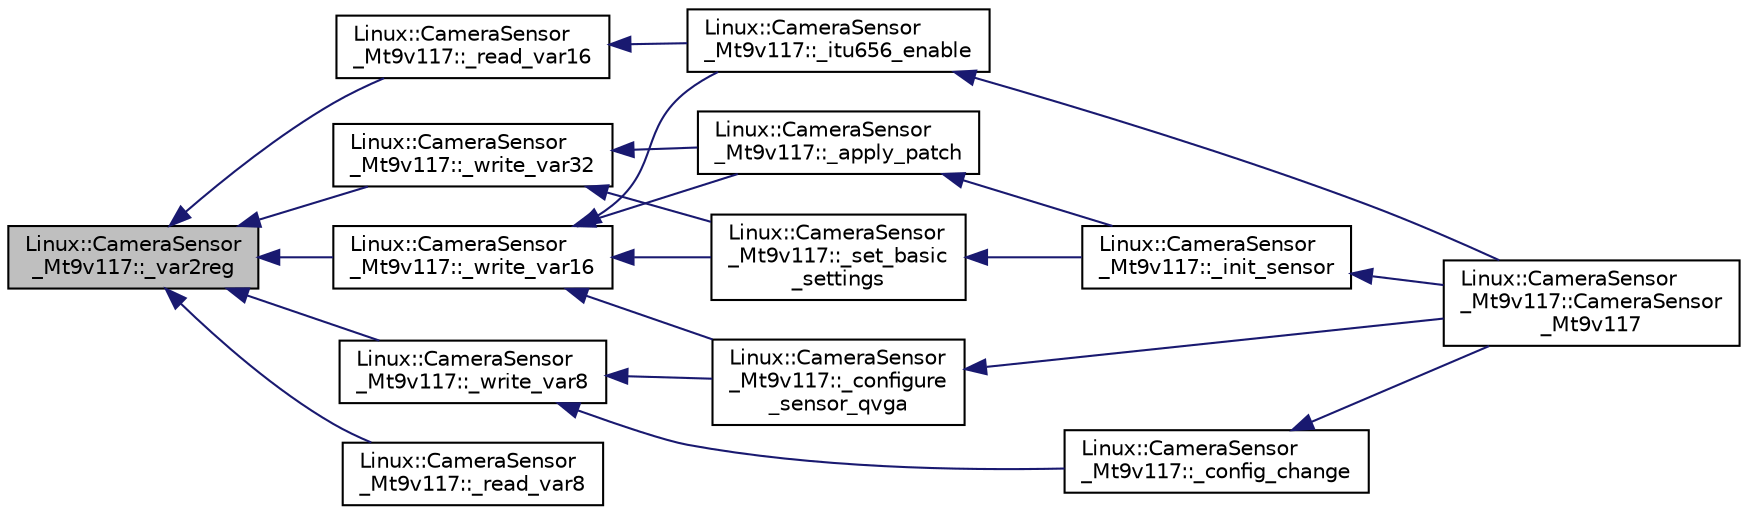 digraph "Linux::CameraSensor_Mt9v117::_var2reg"
{
 // INTERACTIVE_SVG=YES
  edge [fontname="Helvetica",fontsize="10",labelfontname="Helvetica",labelfontsize="10"];
  node [fontname="Helvetica",fontsize="10",shape=record];
  rankdir="LR";
  Node1 [label="Linux::CameraSensor\l_Mt9v117::_var2reg",height=0.2,width=0.4,color="black", fillcolor="grey75", style="filled", fontcolor="black"];
  Node1 -> Node2 [dir="back",color="midnightblue",fontsize="10",style="solid",fontname="Helvetica"];
  Node2 [label="Linux::CameraSensor\l_Mt9v117::_read_var16",height=0.2,width=0.4,color="black", fillcolor="white", style="filled",URL="$classLinux_1_1CameraSensor__Mt9v117.html#a56900a92c0d73296819204d23af99669"];
  Node2 -> Node3 [dir="back",color="midnightblue",fontsize="10",style="solid",fontname="Helvetica"];
  Node3 [label="Linux::CameraSensor\l_Mt9v117::_itu656_enable",height=0.2,width=0.4,color="black", fillcolor="white", style="filled",URL="$classLinux_1_1CameraSensor__Mt9v117.html#ac621d6ac4a232d794d76a1aa53051564"];
  Node3 -> Node4 [dir="back",color="midnightblue",fontsize="10",style="solid",fontname="Helvetica"];
  Node4 [label="Linux::CameraSensor\l_Mt9v117::CameraSensor\l_Mt9v117",height=0.2,width=0.4,color="black", fillcolor="white", style="filled",URL="$classLinux_1_1CameraSensor__Mt9v117.html#a4ca64405fd0ece45d76b844a14eb2f5f"];
  Node1 -> Node5 [dir="back",color="midnightblue",fontsize="10",style="solid",fontname="Helvetica"];
  Node5 [label="Linux::CameraSensor\l_Mt9v117::_read_var8",height=0.2,width=0.4,color="black", fillcolor="white", style="filled",URL="$classLinux_1_1CameraSensor__Mt9v117.html#aa5c8da74f1a69fbfa4bcb325571f43d9"];
  Node1 -> Node6 [dir="back",color="midnightblue",fontsize="10",style="solid",fontname="Helvetica"];
  Node6 [label="Linux::CameraSensor\l_Mt9v117::_write_var16",height=0.2,width=0.4,color="black", fillcolor="white", style="filled",URL="$classLinux_1_1CameraSensor__Mt9v117.html#a73c98deae7da6e1224230df8fd85d301"];
  Node6 -> Node3 [dir="back",color="midnightblue",fontsize="10",style="solid",fontname="Helvetica"];
  Node6 -> Node7 [dir="back",color="midnightblue",fontsize="10",style="solid",fontname="Helvetica"];
  Node7 [label="Linux::CameraSensor\l_Mt9v117::_apply_patch",height=0.2,width=0.4,color="black", fillcolor="white", style="filled",URL="$classLinux_1_1CameraSensor__Mt9v117.html#a666ab9d06d1edbbfa6cfbae7c4ee2f07"];
  Node7 -> Node8 [dir="back",color="midnightblue",fontsize="10",style="solid",fontname="Helvetica"];
  Node8 [label="Linux::CameraSensor\l_Mt9v117::_init_sensor",height=0.2,width=0.4,color="black", fillcolor="white", style="filled",URL="$classLinux_1_1CameraSensor__Mt9v117.html#a670cb690c11f5b6cbd61db4b40e07574"];
  Node8 -> Node4 [dir="back",color="midnightblue",fontsize="10",style="solid",fontname="Helvetica"];
  Node6 -> Node9 [dir="back",color="midnightblue",fontsize="10",style="solid",fontname="Helvetica"];
  Node9 [label="Linux::CameraSensor\l_Mt9v117::_set_basic\l_settings",height=0.2,width=0.4,color="black", fillcolor="white", style="filled",URL="$classLinux_1_1CameraSensor__Mt9v117.html#a1a406fa1ce33f86f537da2621db5b450"];
  Node9 -> Node8 [dir="back",color="midnightblue",fontsize="10",style="solid",fontname="Helvetica"];
  Node6 -> Node10 [dir="back",color="midnightblue",fontsize="10",style="solid",fontname="Helvetica"];
  Node10 [label="Linux::CameraSensor\l_Mt9v117::_configure\l_sensor_qvga",height=0.2,width=0.4,color="black", fillcolor="white", style="filled",URL="$classLinux_1_1CameraSensor__Mt9v117.html#a8b40e43a5b0148307973111c1fec8725"];
  Node10 -> Node4 [dir="back",color="midnightblue",fontsize="10",style="solid",fontname="Helvetica"];
  Node1 -> Node11 [dir="back",color="midnightblue",fontsize="10",style="solid",fontname="Helvetica"];
  Node11 [label="Linux::CameraSensor\l_Mt9v117::_write_var32",height=0.2,width=0.4,color="black", fillcolor="white", style="filled",URL="$classLinux_1_1CameraSensor__Mt9v117.html#ac58761e28c71dcad6ced80ddf6514bad"];
  Node11 -> Node7 [dir="back",color="midnightblue",fontsize="10",style="solid",fontname="Helvetica"];
  Node11 -> Node9 [dir="back",color="midnightblue",fontsize="10",style="solid",fontname="Helvetica"];
  Node1 -> Node12 [dir="back",color="midnightblue",fontsize="10",style="solid",fontname="Helvetica"];
  Node12 [label="Linux::CameraSensor\l_Mt9v117::_write_var8",height=0.2,width=0.4,color="black", fillcolor="white", style="filled",URL="$classLinux_1_1CameraSensor__Mt9v117.html#ad49d9794da61c4c82eb0e11158592b38"];
  Node12 -> Node13 [dir="back",color="midnightblue",fontsize="10",style="solid",fontname="Helvetica"];
  Node13 [label="Linux::CameraSensor\l_Mt9v117::_config_change",height=0.2,width=0.4,color="black", fillcolor="white", style="filled",URL="$classLinux_1_1CameraSensor__Mt9v117.html#affe52dd43ffd4314998e1242242a82ef"];
  Node13 -> Node4 [dir="back",color="midnightblue",fontsize="10",style="solid",fontname="Helvetica"];
  Node12 -> Node10 [dir="back",color="midnightblue",fontsize="10",style="solid",fontname="Helvetica"];
}
